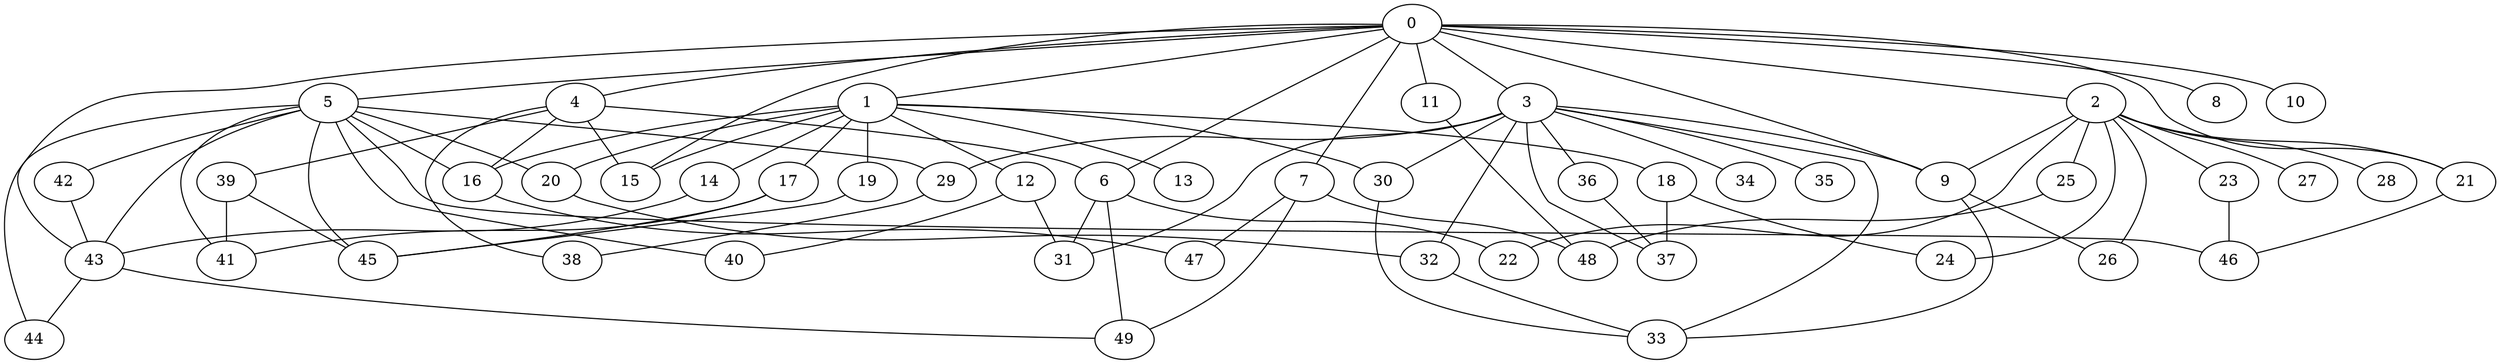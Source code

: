 
graph graphname {
    0 -- 1
0 -- 2
0 -- 3
0 -- 4
0 -- 5
0 -- 6
0 -- 7
0 -- 8
0 -- 9
0 -- 10
0 -- 11
0 -- 21
0 -- 15
0 -- 43
1 -- 12
1 -- 13
1 -- 14
1 -- 15
1 -- 16
1 -- 17
1 -- 18
1 -- 19
1 -- 20
1 -- 30
2 -- 21
2 -- 22
2 -- 23
2 -- 24
2 -- 25
2 -- 26
2 -- 27
2 -- 28
2 -- 9
3 -- 32
3 -- 34
3 -- 35
3 -- 36
3 -- 37
3 -- 33
3 -- 29
3 -- 30
3 -- 31
3 -- 9
4 -- 38
4 -- 39
4 -- 16
4 -- 6
4 -- 15
5 -- 40
5 -- 41
5 -- 42
5 -- 43
5 -- 44
5 -- 45
5 -- 46
5 -- 29
5 -- 16
5 -- 20
6 -- 22
6 -- 31
6 -- 49
7 -- 48
7 -- 49
7 -- 47
9 -- 26
9 -- 33
11 -- 48
12 -- 31
12 -- 40
14 -- 43
16 -- 47
17 -- 45
17 -- 41
18 -- 37
18 -- 24
19 -- 45
20 -- 32
21 -- 46
23 -- 46
25 -- 48
29 -- 38
30 -- 33
32 -- 33
36 -- 37
39 -- 45
39 -- 41
42 -- 43
43 -- 44
43 -- 49

}
